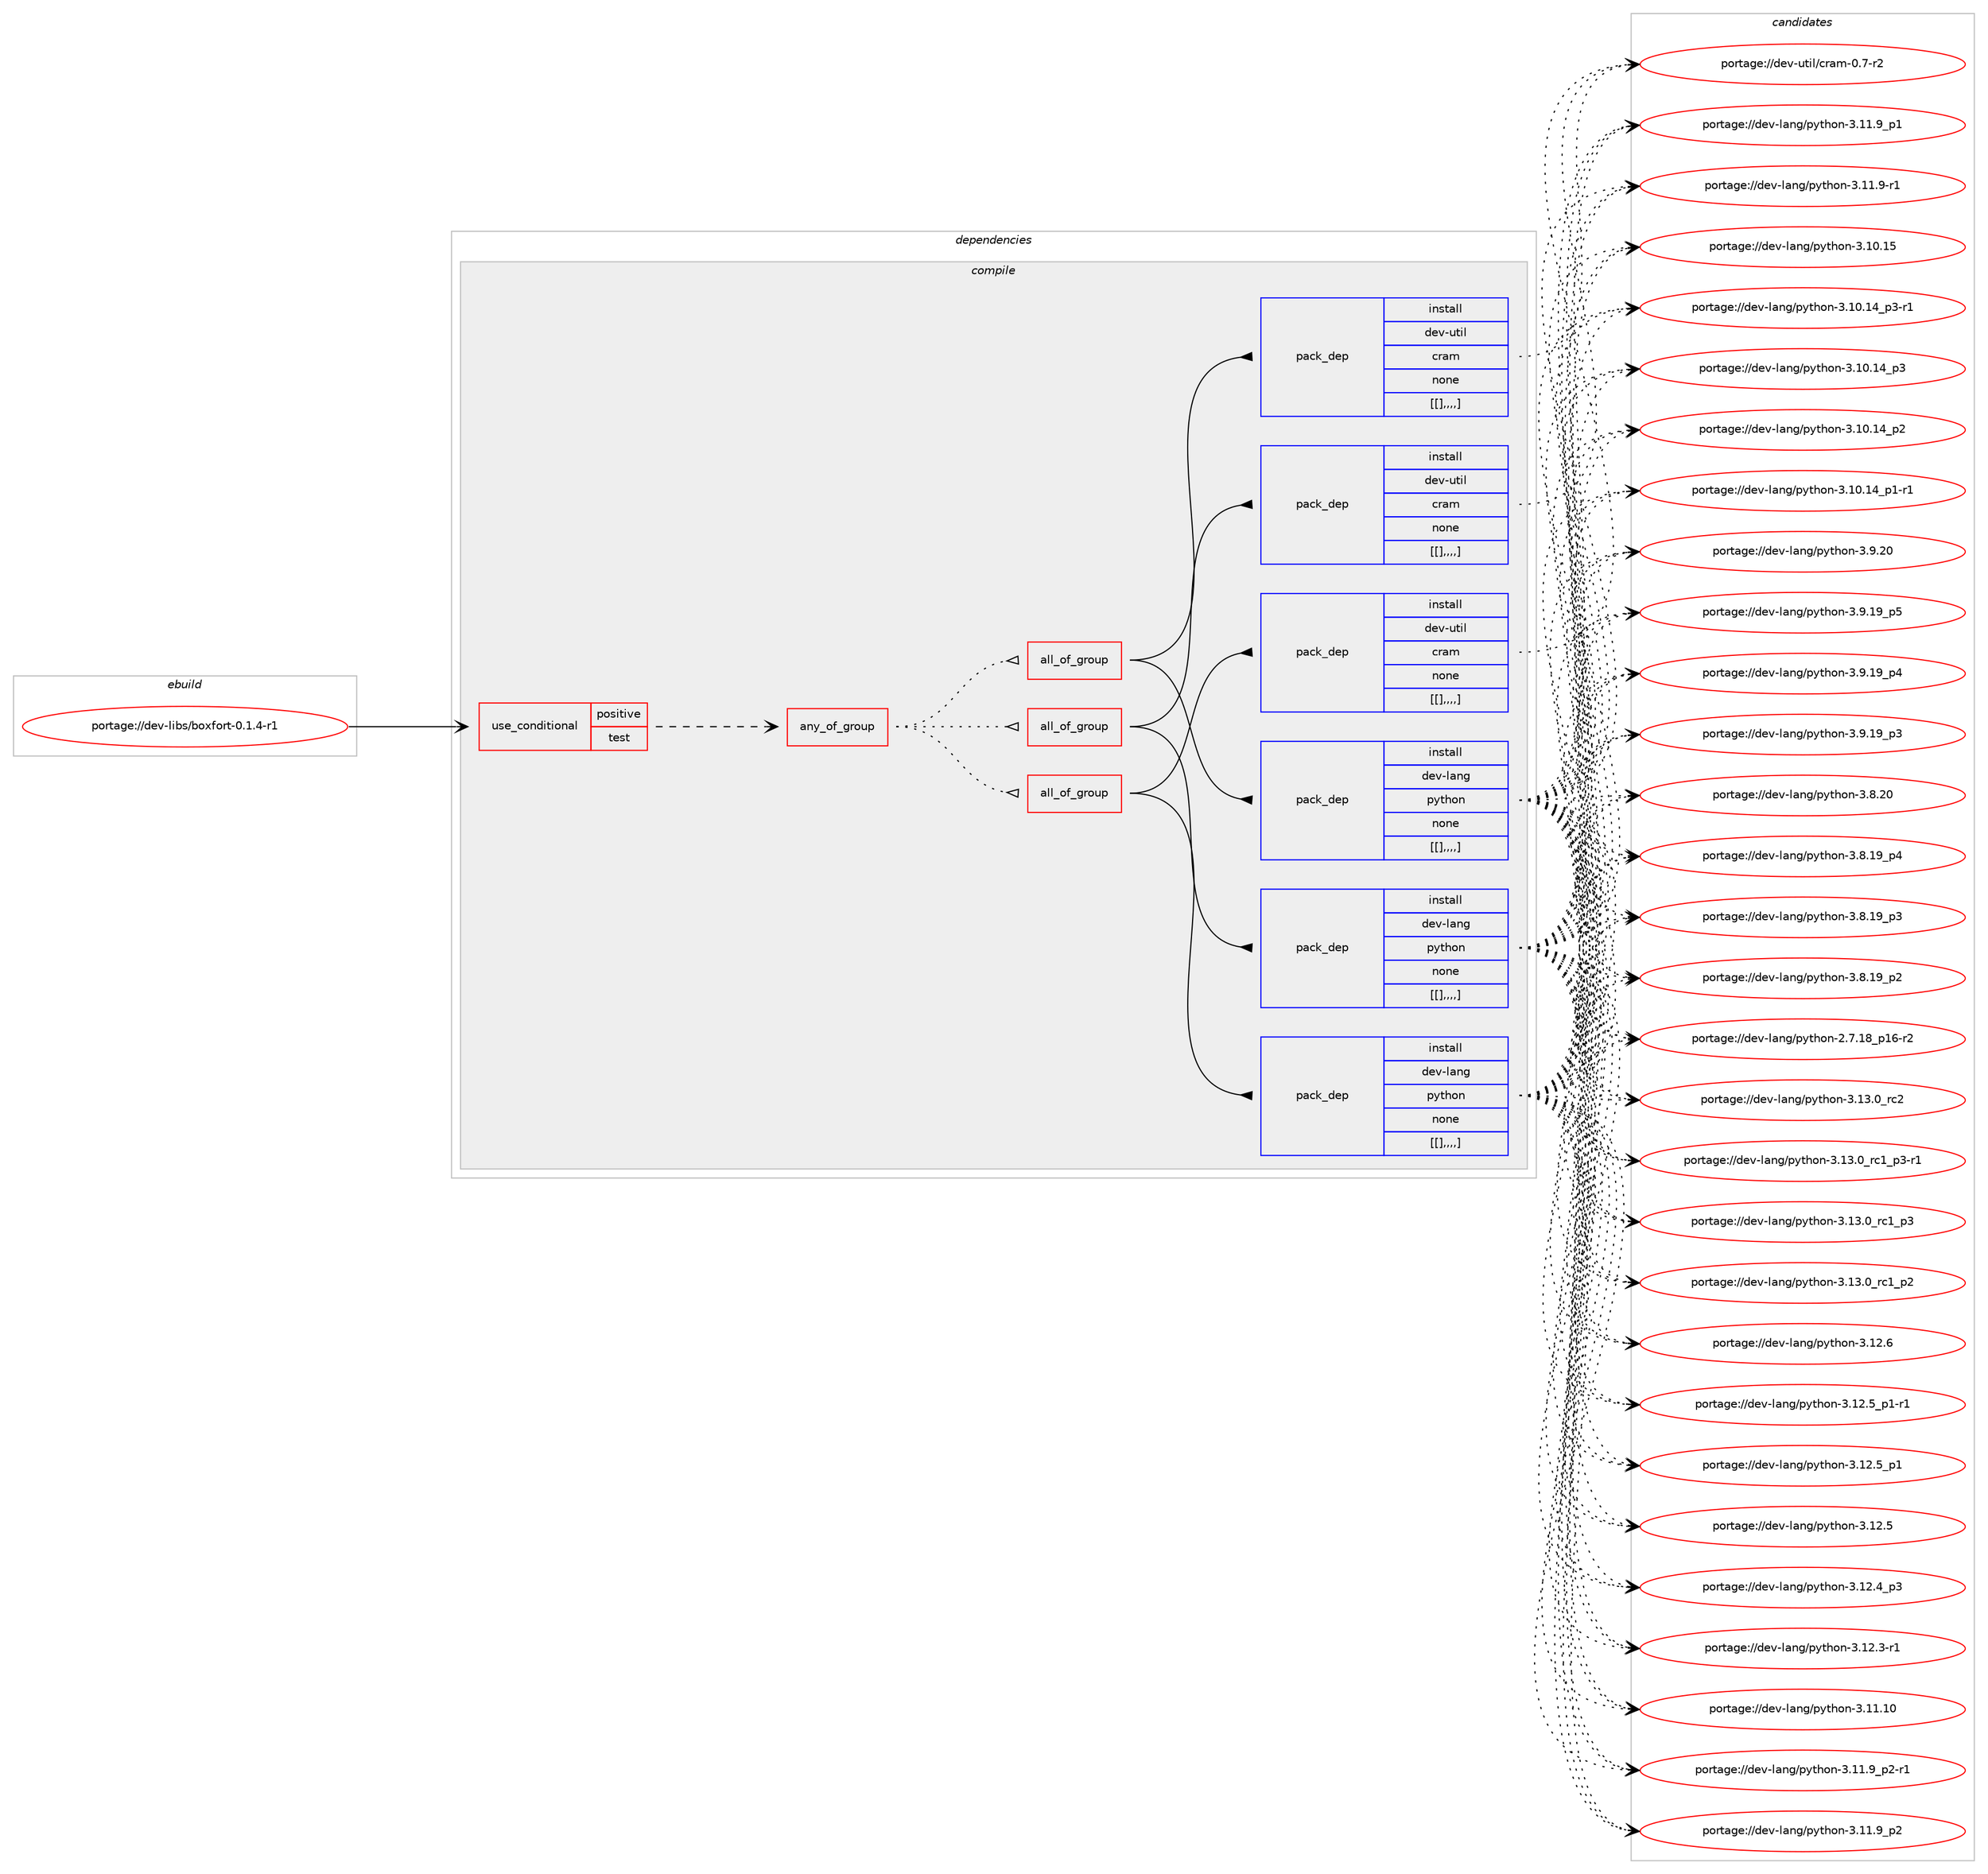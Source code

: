 digraph prolog {

# *************
# Graph options
# *************

newrank=true;
concentrate=true;
compound=true;
graph [rankdir=LR,fontname=Helvetica,fontsize=10,ranksep=1.5];#, ranksep=2.5, nodesep=0.2];
edge  [arrowhead=vee];
node  [fontname=Helvetica,fontsize=10];

# **********
# The ebuild
# **********

subgraph cluster_leftcol {
color=gray;
label=<<i>ebuild</i>>;
id [label="portage://dev-libs/boxfort-0.1.4-r1", color=red, width=4, href="../dev-libs/boxfort-0.1.4-r1.svg"];
}

# ****************
# The dependencies
# ****************

subgraph cluster_midcol {
color=gray;
label=<<i>dependencies</i>>;
subgraph cluster_compile {
fillcolor="#eeeeee";
style=filled;
label=<<i>compile</i>>;
subgraph cond26277 {
dependency107516 [label=<<TABLE BORDER="0" CELLBORDER="1" CELLSPACING="0" CELLPADDING="4"><TR><TD ROWSPAN="3" CELLPADDING="10">use_conditional</TD></TR><TR><TD>positive</TD></TR><TR><TD>test</TD></TR></TABLE>>, shape=none, color=red];
subgraph any981 {
dependency107517 [label=<<TABLE BORDER="0" CELLBORDER="1" CELLSPACING="0" CELLPADDING="4"><TR><TD CELLPADDING="10">any_of_group</TD></TR></TABLE>>, shape=none, color=red];subgraph all143 {
dependency107518 [label=<<TABLE BORDER="0" CELLBORDER="1" CELLSPACING="0" CELLPADDING="4"><TR><TD CELLPADDING="10">all_of_group</TD></TR></TABLE>>, shape=none, color=red];subgraph pack80118 {
dependency107519 [label=<<TABLE BORDER="0" CELLBORDER="1" CELLSPACING="0" CELLPADDING="4" WIDTH="220"><TR><TD ROWSPAN="6" CELLPADDING="30">pack_dep</TD></TR><TR><TD WIDTH="110">install</TD></TR><TR><TD>dev-lang</TD></TR><TR><TD>python</TD></TR><TR><TD>none</TD></TR><TR><TD>[[],,,,]</TD></TR></TABLE>>, shape=none, color=blue];
}
dependency107518:e -> dependency107519:w [weight=20,style="solid",arrowhead="inv"];
subgraph pack80119 {
dependency107520 [label=<<TABLE BORDER="0" CELLBORDER="1" CELLSPACING="0" CELLPADDING="4" WIDTH="220"><TR><TD ROWSPAN="6" CELLPADDING="30">pack_dep</TD></TR><TR><TD WIDTH="110">install</TD></TR><TR><TD>dev-util</TD></TR><TR><TD>cram</TD></TR><TR><TD>none</TD></TR><TR><TD>[[],,,,]</TD></TR></TABLE>>, shape=none, color=blue];
}
dependency107518:e -> dependency107520:w [weight=20,style="solid",arrowhead="inv"];
}
dependency107517:e -> dependency107518:w [weight=20,style="dotted",arrowhead="oinv"];
subgraph all144 {
dependency107521 [label=<<TABLE BORDER="0" CELLBORDER="1" CELLSPACING="0" CELLPADDING="4"><TR><TD CELLPADDING="10">all_of_group</TD></TR></TABLE>>, shape=none, color=red];subgraph pack80120 {
dependency107522 [label=<<TABLE BORDER="0" CELLBORDER="1" CELLSPACING="0" CELLPADDING="4" WIDTH="220"><TR><TD ROWSPAN="6" CELLPADDING="30">pack_dep</TD></TR><TR><TD WIDTH="110">install</TD></TR><TR><TD>dev-lang</TD></TR><TR><TD>python</TD></TR><TR><TD>none</TD></TR><TR><TD>[[],,,,]</TD></TR></TABLE>>, shape=none, color=blue];
}
dependency107521:e -> dependency107522:w [weight=20,style="solid",arrowhead="inv"];
subgraph pack80121 {
dependency107523 [label=<<TABLE BORDER="0" CELLBORDER="1" CELLSPACING="0" CELLPADDING="4" WIDTH="220"><TR><TD ROWSPAN="6" CELLPADDING="30">pack_dep</TD></TR><TR><TD WIDTH="110">install</TD></TR><TR><TD>dev-util</TD></TR><TR><TD>cram</TD></TR><TR><TD>none</TD></TR><TR><TD>[[],,,,]</TD></TR></TABLE>>, shape=none, color=blue];
}
dependency107521:e -> dependency107523:w [weight=20,style="solid",arrowhead="inv"];
}
dependency107517:e -> dependency107521:w [weight=20,style="dotted",arrowhead="oinv"];
subgraph all145 {
dependency107524 [label=<<TABLE BORDER="0" CELLBORDER="1" CELLSPACING="0" CELLPADDING="4"><TR><TD CELLPADDING="10">all_of_group</TD></TR></TABLE>>, shape=none, color=red];subgraph pack80122 {
dependency107525 [label=<<TABLE BORDER="0" CELLBORDER="1" CELLSPACING="0" CELLPADDING="4" WIDTH="220"><TR><TD ROWSPAN="6" CELLPADDING="30">pack_dep</TD></TR><TR><TD WIDTH="110">install</TD></TR><TR><TD>dev-lang</TD></TR><TR><TD>python</TD></TR><TR><TD>none</TD></TR><TR><TD>[[],,,,]</TD></TR></TABLE>>, shape=none, color=blue];
}
dependency107524:e -> dependency107525:w [weight=20,style="solid",arrowhead="inv"];
subgraph pack80123 {
dependency107526 [label=<<TABLE BORDER="0" CELLBORDER="1" CELLSPACING="0" CELLPADDING="4" WIDTH="220"><TR><TD ROWSPAN="6" CELLPADDING="30">pack_dep</TD></TR><TR><TD WIDTH="110">install</TD></TR><TR><TD>dev-util</TD></TR><TR><TD>cram</TD></TR><TR><TD>none</TD></TR><TR><TD>[[],,,,]</TD></TR></TABLE>>, shape=none, color=blue];
}
dependency107524:e -> dependency107526:w [weight=20,style="solid",arrowhead="inv"];
}
dependency107517:e -> dependency107524:w [weight=20,style="dotted",arrowhead="oinv"];
}
dependency107516:e -> dependency107517:w [weight=20,style="dashed",arrowhead="vee"];
}
id:e -> dependency107516:w [weight=20,style="solid",arrowhead="vee"];
}
subgraph cluster_compileandrun {
fillcolor="#eeeeee";
style=filled;
label=<<i>compile and run</i>>;
}
subgraph cluster_run {
fillcolor="#eeeeee";
style=filled;
label=<<i>run</i>>;
}
}

# **************
# The candidates
# **************

subgraph cluster_choices {
rank=same;
color=gray;
label=<<i>candidates</i>>;

subgraph choice80118 {
color=black;
nodesep=1;
choice10010111845108971101034711212111610411111045514649514648951149950 [label="portage://dev-lang/python-3.13.0_rc2", color=red, width=4,href="../dev-lang/python-3.13.0_rc2.svg"];
choice1001011184510897110103471121211161041111104551464951464895114994995112514511449 [label="portage://dev-lang/python-3.13.0_rc1_p3-r1", color=red, width=4,href="../dev-lang/python-3.13.0_rc1_p3-r1.svg"];
choice100101118451089711010347112121116104111110455146495146489511499499511251 [label="portage://dev-lang/python-3.13.0_rc1_p3", color=red, width=4,href="../dev-lang/python-3.13.0_rc1_p3.svg"];
choice100101118451089711010347112121116104111110455146495146489511499499511250 [label="portage://dev-lang/python-3.13.0_rc1_p2", color=red, width=4,href="../dev-lang/python-3.13.0_rc1_p2.svg"];
choice10010111845108971101034711212111610411111045514649504654 [label="portage://dev-lang/python-3.12.6", color=red, width=4,href="../dev-lang/python-3.12.6.svg"];
choice1001011184510897110103471121211161041111104551464950465395112494511449 [label="portage://dev-lang/python-3.12.5_p1-r1", color=red, width=4,href="../dev-lang/python-3.12.5_p1-r1.svg"];
choice100101118451089711010347112121116104111110455146495046539511249 [label="portage://dev-lang/python-3.12.5_p1", color=red, width=4,href="../dev-lang/python-3.12.5_p1.svg"];
choice10010111845108971101034711212111610411111045514649504653 [label="portage://dev-lang/python-3.12.5", color=red, width=4,href="../dev-lang/python-3.12.5.svg"];
choice100101118451089711010347112121116104111110455146495046529511251 [label="portage://dev-lang/python-3.12.4_p3", color=red, width=4,href="../dev-lang/python-3.12.4_p3.svg"];
choice100101118451089711010347112121116104111110455146495046514511449 [label="portage://dev-lang/python-3.12.3-r1", color=red, width=4,href="../dev-lang/python-3.12.3-r1.svg"];
choice1001011184510897110103471121211161041111104551464949464948 [label="portage://dev-lang/python-3.11.10", color=red, width=4,href="../dev-lang/python-3.11.10.svg"];
choice1001011184510897110103471121211161041111104551464949465795112504511449 [label="portage://dev-lang/python-3.11.9_p2-r1", color=red, width=4,href="../dev-lang/python-3.11.9_p2-r1.svg"];
choice100101118451089711010347112121116104111110455146494946579511250 [label="portage://dev-lang/python-3.11.9_p2", color=red, width=4,href="../dev-lang/python-3.11.9_p2.svg"];
choice100101118451089711010347112121116104111110455146494946579511249 [label="portage://dev-lang/python-3.11.9_p1", color=red, width=4,href="../dev-lang/python-3.11.9_p1.svg"];
choice100101118451089711010347112121116104111110455146494946574511449 [label="portage://dev-lang/python-3.11.9-r1", color=red, width=4,href="../dev-lang/python-3.11.9-r1.svg"];
choice1001011184510897110103471121211161041111104551464948464953 [label="portage://dev-lang/python-3.10.15", color=red, width=4,href="../dev-lang/python-3.10.15.svg"];
choice100101118451089711010347112121116104111110455146494846495295112514511449 [label="portage://dev-lang/python-3.10.14_p3-r1", color=red, width=4,href="../dev-lang/python-3.10.14_p3-r1.svg"];
choice10010111845108971101034711212111610411111045514649484649529511251 [label="portage://dev-lang/python-3.10.14_p3", color=red, width=4,href="../dev-lang/python-3.10.14_p3.svg"];
choice10010111845108971101034711212111610411111045514649484649529511250 [label="portage://dev-lang/python-3.10.14_p2", color=red, width=4,href="../dev-lang/python-3.10.14_p2.svg"];
choice100101118451089711010347112121116104111110455146494846495295112494511449 [label="portage://dev-lang/python-3.10.14_p1-r1", color=red, width=4,href="../dev-lang/python-3.10.14_p1-r1.svg"];
choice10010111845108971101034711212111610411111045514657465048 [label="portage://dev-lang/python-3.9.20", color=red, width=4,href="../dev-lang/python-3.9.20.svg"];
choice100101118451089711010347112121116104111110455146574649579511253 [label="portage://dev-lang/python-3.9.19_p5", color=red, width=4,href="../dev-lang/python-3.9.19_p5.svg"];
choice100101118451089711010347112121116104111110455146574649579511252 [label="portage://dev-lang/python-3.9.19_p4", color=red, width=4,href="../dev-lang/python-3.9.19_p4.svg"];
choice100101118451089711010347112121116104111110455146574649579511251 [label="portage://dev-lang/python-3.9.19_p3", color=red, width=4,href="../dev-lang/python-3.9.19_p3.svg"];
choice10010111845108971101034711212111610411111045514656465048 [label="portage://dev-lang/python-3.8.20", color=red, width=4,href="../dev-lang/python-3.8.20.svg"];
choice100101118451089711010347112121116104111110455146564649579511252 [label="portage://dev-lang/python-3.8.19_p4", color=red, width=4,href="../dev-lang/python-3.8.19_p4.svg"];
choice100101118451089711010347112121116104111110455146564649579511251 [label="portage://dev-lang/python-3.8.19_p3", color=red, width=4,href="../dev-lang/python-3.8.19_p3.svg"];
choice100101118451089711010347112121116104111110455146564649579511250 [label="portage://dev-lang/python-3.8.19_p2", color=red, width=4,href="../dev-lang/python-3.8.19_p2.svg"];
choice100101118451089711010347112121116104111110455046554649569511249544511450 [label="portage://dev-lang/python-2.7.18_p16-r2", color=red, width=4,href="../dev-lang/python-2.7.18_p16-r2.svg"];
dependency107519:e -> choice10010111845108971101034711212111610411111045514649514648951149950:w [style=dotted,weight="100"];
dependency107519:e -> choice1001011184510897110103471121211161041111104551464951464895114994995112514511449:w [style=dotted,weight="100"];
dependency107519:e -> choice100101118451089711010347112121116104111110455146495146489511499499511251:w [style=dotted,weight="100"];
dependency107519:e -> choice100101118451089711010347112121116104111110455146495146489511499499511250:w [style=dotted,weight="100"];
dependency107519:e -> choice10010111845108971101034711212111610411111045514649504654:w [style=dotted,weight="100"];
dependency107519:e -> choice1001011184510897110103471121211161041111104551464950465395112494511449:w [style=dotted,weight="100"];
dependency107519:e -> choice100101118451089711010347112121116104111110455146495046539511249:w [style=dotted,weight="100"];
dependency107519:e -> choice10010111845108971101034711212111610411111045514649504653:w [style=dotted,weight="100"];
dependency107519:e -> choice100101118451089711010347112121116104111110455146495046529511251:w [style=dotted,weight="100"];
dependency107519:e -> choice100101118451089711010347112121116104111110455146495046514511449:w [style=dotted,weight="100"];
dependency107519:e -> choice1001011184510897110103471121211161041111104551464949464948:w [style=dotted,weight="100"];
dependency107519:e -> choice1001011184510897110103471121211161041111104551464949465795112504511449:w [style=dotted,weight="100"];
dependency107519:e -> choice100101118451089711010347112121116104111110455146494946579511250:w [style=dotted,weight="100"];
dependency107519:e -> choice100101118451089711010347112121116104111110455146494946579511249:w [style=dotted,weight="100"];
dependency107519:e -> choice100101118451089711010347112121116104111110455146494946574511449:w [style=dotted,weight="100"];
dependency107519:e -> choice1001011184510897110103471121211161041111104551464948464953:w [style=dotted,weight="100"];
dependency107519:e -> choice100101118451089711010347112121116104111110455146494846495295112514511449:w [style=dotted,weight="100"];
dependency107519:e -> choice10010111845108971101034711212111610411111045514649484649529511251:w [style=dotted,weight="100"];
dependency107519:e -> choice10010111845108971101034711212111610411111045514649484649529511250:w [style=dotted,weight="100"];
dependency107519:e -> choice100101118451089711010347112121116104111110455146494846495295112494511449:w [style=dotted,weight="100"];
dependency107519:e -> choice10010111845108971101034711212111610411111045514657465048:w [style=dotted,weight="100"];
dependency107519:e -> choice100101118451089711010347112121116104111110455146574649579511253:w [style=dotted,weight="100"];
dependency107519:e -> choice100101118451089711010347112121116104111110455146574649579511252:w [style=dotted,weight="100"];
dependency107519:e -> choice100101118451089711010347112121116104111110455146574649579511251:w [style=dotted,weight="100"];
dependency107519:e -> choice10010111845108971101034711212111610411111045514656465048:w [style=dotted,weight="100"];
dependency107519:e -> choice100101118451089711010347112121116104111110455146564649579511252:w [style=dotted,weight="100"];
dependency107519:e -> choice100101118451089711010347112121116104111110455146564649579511251:w [style=dotted,weight="100"];
dependency107519:e -> choice100101118451089711010347112121116104111110455146564649579511250:w [style=dotted,weight="100"];
dependency107519:e -> choice100101118451089711010347112121116104111110455046554649569511249544511450:w [style=dotted,weight="100"];
}
subgraph choice80119 {
color=black;
nodesep=1;
choice10010111845117116105108479911497109454846554511450 [label="portage://dev-util/cram-0.7-r2", color=red, width=4,href="../dev-util/cram-0.7-r2.svg"];
dependency107520:e -> choice10010111845117116105108479911497109454846554511450:w [style=dotted,weight="100"];
}
subgraph choice80120 {
color=black;
nodesep=1;
choice10010111845108971101034711212111610411111045514649514648951149950 [label="portage://dev-lang/python-3.13.0_rc2", color=red, width=4,href="../dev-lang/python-3.13.0_rc2.svg"];
choice1001011184510897110103471121211161041111104551464951464895114994995112514511449 [label="portage://dev-lang/python-3.13.0_rc1_p3-r1", color=red, width=4,href="../dev-lang/python-3.13.0_rc1_p3-r1.svg"];
choice100101118451089711010347112121116104111110455146495146489511499499511251 [label="portage://dev-lang/python-3.13.0_rc1_p3", color=red, width=4,href="../dev-lang/python-3.13.0_rc1_p3.svg"];
choice100101118451089711010347112121116104111110455146495146489511499499511250 [label="portage://dev-lang/python-3.13.0_rc1_p2", color=red, width=4,href="../dev-lang/python-3.13.0_rc1_p2.svg"];
choice10010111845108971101034711212111610411111045514649504654 [label="portage://dev-lang/python-3.12.6", color=red, width=4,href="../dev-lang/python-3.12.6.svg"];
choice1001011184510897110103471121211161041111104551464950465395112494511449 [label="portage://dev-lang/python-3.12.5_p1-r1", color=red, width=4,href="../dev-lang/python-3.12.5_p1-r1.svg"];
choice100101118451089711010347112121116104111110455146495046539511249 [label="portage://dev-lang/python-3.12.5_p1", color=red, width=4,href="../dev-lang/python-3.12.5_p1.svg"];
choice10010111845108971101034711212111610411111045514649504653 [label="portage://dev-lang/python-3.12.5", color=red, width=4,href="../dev-lang/python-3.12.5.svg"];
choice100101118451089711010347112121116104111110455146495046529511251 [label="portage://dev-lang/python-3.12.4_p3", color=red, width=4,href="../dev-lang/python-3.12.4_p3.svg"];
choice100101118451089711010347112121116104111110455146495046514511449 [label="portage://dev-lang/python-3.12.3-r1", color=red, width=4,href="../dev-lang/python-3.12.3-r1.svg"];
choice1001011184510897110103471121211161041111104551464949464948 [label="portage://dev-lang/python-3.11.10", color=red, width=4,href="../dev-lang/python-3.11.10.svg"];
choice1001011184510897110103471121211161041111104551464949465795112504511449 [label="portage://dev-lang/python-3.11.9_p2-r1", color=red, width=4,href="../dev-lang/python-3.11.9_p2-r1.svg"];
choice100101118451089711010347112121116104111110455146494946579511250 [label="portage://dev-lang/python-3.11.9_p2", color=red, width=4,href="../dev-lang/python-3.11.9_p2.svg"];
choice100101118451089711010347112121116104111110455146494946579511249 [label="portage://dev-lang/python-3.11.9_p1", color=red, width=4,href="../dev-lang/python-3.11.9_p1.svg"];
choice100101118451089711010347112121116104111110455146494946574511449 [label="portage://dev-lang/python-3.11.9-r1", color=red, width=4,href="../dev-lang/python-3.11.9-r1.svg"];
choice1001011184510897110103471121211161041111104551464948464953 [label="portage://dev-lang/python-3.10.15", color=red, width=4,href="../dev-lang/python-3.10.15.svg"];
choice100101118451089711010347112121116104111110455146494846495295112514511449 [label="portage://dev-lang/python-3.10.14_p3-r1", color=red, width=4,href="../dev-lang/python-3.10.14_p3-r1.svg"];
choice10010111845108971101034711212111610411111045514649484649529511251 [label="portage://dev-lang/python-3.10.14_p3", color=red, width=4,href="../dev-lang/python-3.10.14_p3.svg"];
choice10010111845108971101034711212111610411111045514649484649529511250 [label="portage://dev-lang/python-3.10.14_p2", color=red, width=4,href="../dev-lang/python-3.10.14_p2.svg"];
choice100101118451089711010347112121116104111110455146494846495295112494511449 [label="portage://dev-lang/python-3.10.14_p1-r1", color=red, width=4,href="../dev-lang/python-3.10.14_p1-r1.svg"];
choice10010111845108971101034711212111610411111045514657465048 [label="portage://dev-lang/python-3.9.20", color=red, width=4,href="../dev-lang/python-3.9.20.svg"];
choice100101118451089711010347112121116104111110455146574649579511253 [label="portage://dev-lang/python-3.9.19_p5", color=red, width=4,href="../dev-lang/python-3.9.19_p5.svg"];
choice100101118451089711010347112121116104111110455146574649579511252 [label="portage://dev-lang/python-3.9.19_p4", color=red, width=4,href="../dev-lang/python-3.9.19_p4.svg"];
choice100101118451089711010347112121116104111110455146574649579511251 [label="portage://dev-lang/python-3.9.19_p3", color=red, width=4,href="../dev-lang/python-3.9.19_p3.svg"];
choice10010111845108971101034711212111610411111045514656465048 [label="portage://dev-lang/python-3.8.20", color=red, width=4,href="../dev-lang/python-3.8.20.svg"];
choice100101118451089711010347112121116104111110455146564649579511252 [label="portage://dev-lang/python-3.8.19_p4", color=red, width=4,href="../dev-lang/python-3.8.19_p4.svg"];
choice100101118451089711010347112121116104111110455146564649579511251 [label="portage://dev-lang/python-3.8.19_p3", color=red, width=4,href="../dev-lang/python-3.8.19_p3.svg"];
choice100101118451089711010347112121116104111110455146564649579511250 [label="portage://dev-lang/python-3.8.19_p2", color=red, width=4,href="../dev-lang/python-3.8.19_p2.svg"];
choice100101118451089711010347112121116104111110455046554649569511249544511450 [label="portage://dev-lang/python-2.7.18_p16-r2", color=red, width=4,href="../dev-lang/python-2.7.18_p16-r2.svg"];
dependency107522:e -> choice10010111845108971101034711212111610411111045514649514648951149950:w [style=dotted,weight="100"];
dependency107522:e -> choice1001011184510897110103471121211161041111104551464951464895114994995112514511449:w [style=dotted,weight="100"];
dependency107522:e -> choice100101118451089711010347112121116104111110455146495146489511499499511251:w [style=dotted,weight="100"];
dependency107522:e -> choice100101118451089711010347112121116104111110455146495146489511499499511250:w [style=dotted,weight="100"];
dependency107522:e -> choice10010111845108971101034711212111610411111045514649504654:w [style=dotted,weight="100"];
dependency107522:e -> choice1001011184510897110103471121211161041111104551464950465395112494511449:w [style=dotted,weight="100"];
dependency107522:e -> choice100101118451089711010347112121116104111110455146495046539511249:w [style=dotted,weight="100"];
dependency107522:e -> choice10010111845108971101034711212111610411111045514649504653:w [style=dotted,weight="100"];
dependency107522:e -> choice100101118451089711010347112121116104111110455146495046529511251:w [style=dotted,weight="100"];
dependency107522:e -> choice100101118451089711010347112121116104111110455146495046514511449:w [style=dotted,weight="100"];
dependency107522:e -> choice1001011184510897110103471121211161041111104551464949464948:w [style=dotted,weight="100"];
dependency107522:e -> choice1001011184510897110103471121211161041111104551464949465795112504511449:w [style=dotted,weight="100"];
dependency107522:e -> choice100101118451089711010347112121116104111110455146494946579511250:w [style=dotted,weight="100"];
dependency107522:e -> choice100101118451089711010347112121116104111110455146494946579511249:w [style=dotted,weight="100"];
dependency107522:e -> choice100101118451089711010347112121116104111110455146494946574511449:w [style=dotted,weight="100"];
dependency107522:e -> choice1001011184510897110103471121211161041111104551464948464953:w [style=dotted,weight="100"];
dependency107522:e -> choice100101118451089711010347112121116104111110455146494846495295112514511449:w [style=dotted,weight="100"];
dependency107522:e -> choice10010111845108971101034711212111610411111045514649484649529511251:w [style=dotted,weight="100"];
dependency107522:e -> choice10010111845108971101034711212111610411111045514649484649529511250:w [style=dotted,weight="100"];
dependency107522:e -> choice100101118451089711010347112121116104111110455146494846495295112494511449:w [style=dotted,weight="100"];
dependency107522:e -> choice10010111845108971101034711212111610411111045514657465048:w [style=dotted,weight="100"];
dependency107522:e -> choice100101118451089711010347112121116104111110455146574649579511253:w [style=dotted,weight="100"];
dependency107522:e -> choice100101118451089711010347112121116104111110455146574649579511252:w [style=dotted,weight="100"];
dependency107522:e -> choice100101118451089711010347112121116104111110455146574649579511251:w [style=dotted,weight="100"];
dependency107522:e -> choice10010111845108971101034711212111610411111045514656465048:w [style=dotted,weight="100"];
dependency107522:e -> choice100101118451089711010347112121116104111110455146564649579511252:w [style=dotted,weight="100"];
dependency107522:e -> choice100101118451089711010347112121116104111110455146564649579511251:w [style=dotted,weight="100"];
dependency107522:e -> choice100101118451089711010347112121116104111110455146564649579511250:w [style=dotted,weight="100"];
dependency107522:e -> choice100101118451089711010347112121116104111110455046554649569511249544511450:w [style=dotted,weight="100"];
}
subgraph choice80121 {
color=black;
nodesep=1;
choice10010111845117116105108479911497109454846554511450 [label="portage://dev-util/cram-0.7-r2", color=red, width=4,href="../dev-util/cram-0.7-r2.svg"];
dependency107523:e -> choice10010111845117116105108479911497109454846554511450:w [style=dotted,weight="100"];
}
subgraph choice80122 {
color=black;
nodesep=1;
choice10010111845108971101034711212111610411111045514649514648951149950 [label="portage://dev-lang/python-3.13.0_rc2", color=red, width=4,href="../dev-lang/python-3.13.0_rc2.svg"];
choice1001011184510897110103471121211161041111104551464951464895114994995112514511449 [label="portage://dev-lang/python-3.13.0_rc1_p3-r1", color=red, width=4,href="../dev-lang/python-3.13.0_rc1_p3-r1.svg"];
choice100101118451089711010347112121116104111110455146495146489511499499511251 [label="portage://dev-lang/python-3.13.0_rc1_p3", color=red, width=4,href="../dev-lang/python-3.13.0_rc1_p3.svg"];
choice100101118451089711010347112121116104111110455146495146489511499499511250 [label="portage://dev-lang/python-3.13.0_rc1_p2", color=red, width=4,href="../dev-lang/python-3.13.0_rc1_p2.svg"];
choice10010111845108971101034711212111610411111045514649504654 [label="portage://dev-lang/python-3.12.6", color=red, width=4,href="../dev-lang/python-3.12.6.svg"];
choice1001011184510897110103471121211161041111104551464950465395112494511449 [label="portage://dev-lang/python-3.12.5_p1-r1", color=red, width=4,href="../dev-lang/python-3.12.5_p1-r1.svg"];
choice100101118451089711010347112121116104111110455146495046539511249 [label="portage://dev-lang/python-3.12.5_p1", color=red, width=4,href="../dev-lang/python-3.12.5_p1.svg"];
choice10010111845108971101034711212111610411111045514649504653 [label="portage://dev-lang/python-3.12.5", color=red, width=4,href="../dev-lang/python-3.12.5.svg"];
choice100101118451089711010347112121116104111110455146495046529511251 [label="portage://dev-lang/python-3.12.4_p3", color=red, width=4,href="../dev-lang/python-3.12.4_p3.svg"];
choice100101118451089711010347112121116104111110455146495046514511449 [label="portage://dev-lang/python-3.12.3-r1", color=red, width=4,href="../dev-lang/python-3.12.3-r1.svg"];
choice1001011184510897110103471121211161041111104551464949464948 [label="portage://dev-lang/python-3.11.10", color=red, width=4,href="../dev-lang/python-3.11.10.svg"];
choice1001011184510897110103471121211161041111104551464949465795112504511449 [label="portage://dev-lang/python-3.11.9_p2-r1", color=red, width=4,href="../dev-lang/python-3.11.9_p2-r1.svg"];
choice100101118451089711010347112121116104111110455146494946579511250 [label="portage://dev-lang/python-3.11.9_p2", color=red, width=4,href="../dev-lang/python-3.11.9_p2.svg"];
choice100101118451089711010347112121116104111110455146494946579511249 [label="portage://dev-lang/python-3.11.9_p1", color=red, width=4,href="../dev-lang/python-3.11.9_p1.svg"];
choice100101118451089711010347112121116104111110455146494946574511449 [label="portage://dev-lang/python-3.11.9-r1", color=red, width=4,href="../dev-lang/python-3.11.9-r1.svg"];
choice1001011184510897110103471121211161041111104551464948464953 [label="portage://dev-lang/python-3.10.15", color=red, width=4,href="../dev-lang/python-3.10.15.svg"];
choice100101118451089711010347112121116104111110455146494846495295112514511449 [label="portage://dev-lang/python-3.10.14_p3-r1", color=red, width=4,href="../dev-lang/python-3.10.14_p3-r1.svg"];
choice10010111845108971101034711212111610411111045514649484649529511251 [label="portage://dev-lang/python-3.10.14_p3", color=red, width=4,href="../dev-lang/python-3.10.14_p3.svg"];
choice10010111845108971101034711212111610411111045514649484649529511250 [label="portage://dev-lang/python-3.10.14_p2", color=red, width=4,href="../dev-lang/python-3.10.14_p2.svg"];
choice100101118451089711010347112121116104111110455146494846495295112494511449 [label="portage://dev-lang/python-3.10.14_p1-r1", color=red, width=4,href="../dev-lang/python-3.10.14_p1-r1.svg"];
choice10010111845108971101034711212111610411111045514657465048 [label="portage://dev-lang/python-3.9.20", color=red, width=4,href="../dev-lang/python-3.9.20.svg"];
choice100101118451089711010347112121116104111110455146574649579511253 [label="portage://dev-lang/python-3.9.19_p5", color=red, width=4,href="../dev-lang/python-3.9.19_p5.svg"];
choice100101118451089711010347112121116104111110455146574649579511252 [label="portage://dev-lang/python-3.9.19_p4", color=red, width=4,href="../dev-lang/python-3.9.19_p4.svg"];
choice100101118451089711010347112121116104111110455146574649579511251 [label="portage://dev-lang/python-3.9.19_p3", color=red, width=4,href="../dev-lang/python-3.9.19_p3.svg"];
choice10010111845108971101034711212111610411111045514656465048 [label="portage://dev-lang/python-3.8.20", color=red, width=4,href="../dev-lang/python-3.8.20.svg"];
choice100101118451089711010347112121116104111110455146564649579511252 [label="portage://dev-lang/python-3.8.19_p4", color=red, width=4,href="../dev-lang/python-3.8.19_p4.svg"];
choice100101118451089711010347112121116104111110455146564649579511251 [label="portage://dev-lang/python-3.8.19_p3", color=red, width=4,href="../dev-lang/python-3.8.19_p3.svg"];
choice100101118451089711010347112121116104111110455146564649579511250 [label="portage://dev-lang/python-3.8.19_p2", color=red, width=4,href="../dev-lang/python-3.8.19_p2.svg"];
choice100101118451089711010347112121116104111110455046554649569511249544511450 [label="portage://dev-lang/python-2.7.18_p16-r2", color=red, width=4,href="../dev-lang/python-2.7.18_p16-r2.svg"];
dependency107525:e -> choice10010111845108971101034711212111610411111045514649514648951149950:w [style=dotted,weight="100"];
dependency107525:e -> choice1001011184510897110103471121211161041111104551464951464895114994995112514511449:w [style=dotted,weight="100"];
dependency107525:e -> choice100101118451089711010347112121116104111110455146495146489511499499511251:w [style=dotted,weight="100"];
dependency107525:e -> choice100101118451089711010347112121116104111110455146495146489511499499511250:w [style=dotted,weight="100"];
dependency107525:e -> choice10010111845108971101034711212111610411111045514649504654:w [style=dotted,weight="100"];
dependency107525:e -> choice1001011184510897110103471121211161041111104551464950465395112494511449:w [style=dotted,weight="100"];
dependency107525:e -> choice100101118451089711010347112121116104111110455146495046539511249:w [style=dotted,weight="100"];
dependency107525:e -> choice10010111845108971101034711212111610411111045514649504653:w [style=dotted,weight="100"];
dependency107525:e -> choice100101118451089711010347112121116104111110455146495046529511251:w [style=dotted,weight="100"];
dependency107525:e -> choice100101118451089711010347112121116104111110455146495046514511449:w [style=dotted,weight="100"];
dependency107525:e -> choice1001011184510897110103471121211161041111104551464949464948:w [style=dotted,weight="100"];
dependency107525:e -> choice1001011184510897110103471121211161041111104551464949465795112504511449:w [style=dotted,weight="100"];
dependency107525:e -> choice100101118451089711010347112121116104111110455146494946579511250:w [style=dotted,weight="100"];
dependency107525:e -> choice100101118451089711010347112121116104111110455146494946579511249:w [style=dotted,weight="100"];
dependency107525:e -> choice100101118451089711010347112121116104111110455146494946574511449:w [style=dotted,weight="100"];
dependency107525:e -> choice1001011184510897110103471121211161041111104551464948464953:w [style=dotted,weight="100"];
dependency107525:e -> choice100101118451089711010347112121116104111110455146494846495295112514511449:w [style=dotted,weight="100"];
dependency107525:e -> choice10010111845108971101034711212111610411111045514649484649529511251:w [style=dotted,weight="100"];
dependency107525:e -> choice10010111845108971101034711212111610411111045514649484649529511250:w [style=dotted,weight="100"];
dependency107525:e -> choice100101118451089711010347112121116104111110455146494846495295112494511449:w [style=dotted,weight="100"];
dependency107525:e -> choice10010111845108971101034711212111610411111045514657465048:w [style=dotted,weight="100"];
dependency107525:e -> choice100101118451089711010347112121116104111110455146574649579511253:w [style=dotted,weight="100"];
dependency107525:e -> choice100101118451089711010347112121116104111110455146574649579511252:w [style=dotted,weight="100"];
dependency107525:e -> choice100101118451089711010347112121116104111110455146574649579511251:w [style=dotted,weight="100"];
dependency107525:e -> choice10010111845108971101034711212111610411111045514656465048:w [style=dotted,weight="100"];
dependency107525:e -> choice100101118451089711010347112121116104111110455146564649579511252:w [style=dotted,weight="100"];
dependency107525:e -> choice100101118451089711010347112121116104111110455146564649579511251:w [style=dotted,weight="100"];
dependency107525:e -> choice100101118451089711010347112121116104111110455146564649579511250:w [style=dotted,weight="100"];
dependency107525:e -> choice100101118451089711010347112121116104111110455046554649569511249544511450:w [style=dotted,weight="100"];
}
subgraph choice80123 {
color=black;
nodesep=1;
choice10010111845117116105108479911497109454846554511450 [label="portage://dev-util/cram-0.7-r2", color=red, width=4,href="../dev-util/cram-0.7-r2.svg"];
dependency107526:e -> choice10010111845117116105108479911497109454846554511450:w [style=dotted,weight="100"];
}
}

}
